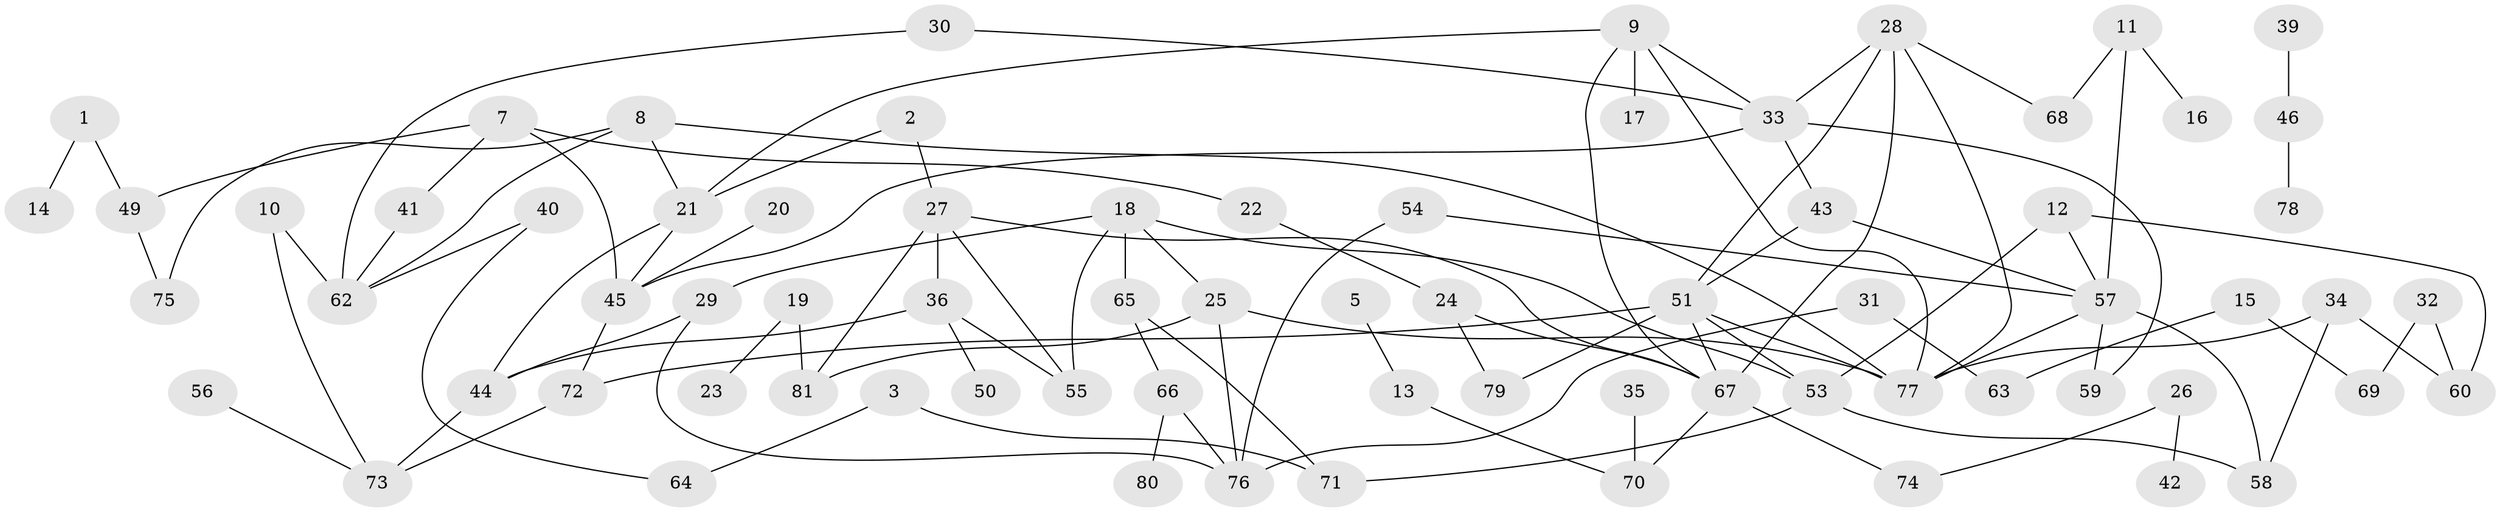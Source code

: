 // original degree distribution, {3: 0.20869565217391303, 2: 0.2782608695652174, 5: 0.0782608695652174, 4: 0.09565217391304348, 1: 0.22608695652173913, 0: 0.06956521739130435, 6: 0.02608695652173913, 7: 0.008695652173913044, 8: 0.008695652173913044}
// Generated by graph-tools (version 1.1) at 2025/35/03/04/25 23:35:50]
// undirected, 73 vertices, 106 edges
graph export_dot {
  node [color=gray90,style=filled];
  1;
  2;
  3;
  5;
  7;
  8;
  9;
  10;
  11;
  12;
  13;
  14;
  15;
  16;
  17;
  18;
  19;
  20;
  21;
  22;
  23;
  24;
  25;
  26;
  27;
  28;
  29;
  30;
  31;
  32;
  33;
  34;
  35;
  36;
  39;
  40;
  41;
  42;
  43;
  44;
  45;
  46;
  49;
  50;
  51;
  53;
  54;
  55;
  56;
  57;
  58;
  59;
  60;
  62;
  63;
  64;
  65;
  66;
  67;
  68;
  69;
  70;
  71;
  72;
  73;
  74;
  75;
  76;
  77;
  78;
  79;
  80;
  81;
  1 -- 14 [weight=1.0];
  1 -- 49 [weight=1.0];
  2 -- 21 [weight=1.0];
  2 -- 27 [weight=1.0];
  3 -- 64 [weight=1.0];
  3 -- 71 [weight=2.0];
  5 -- 13 [weight=1.0];
  7 -- 22 [weight=1.0];
  7 -- 41 [weight=1.0];
  7 -- 45 [weight=1.0];
  7 -- 49 [weight=1.0];
  8 -- 21 [weight=1.0];
  8 -- 62 [weight=1.0];
  8 -- 75 [weight=1.0];
  8 -- 77 [weight=1.0];
  9 -- 17 [weight=1.0];
  9 -- 21 [weight=1.0];
  9 -- 33 [weight=1.0];
  9 -- 67 [weight=1.0];
  9 -- 77 [weight=1.0];
  10 -- 62 [weight=1.0];
  10 -- 73 [weight=1.0];
  11 -- 16 [weight=1.0];
  11 -- 57 [weight=1.0];
  11 -- 68 [weight=1.0];
  12 -- 53 [weight=1.0];
  12 -- 57 [weight=1.0];
  12 -- 60 [weight=1.0];
  13 -- 70 [weight=1.0];
  15 -- 63 [weight=1.0];
  15 -- 69 [weight=2.0];
  18 -- 25 [weight=1.0];
  18 -- 29 [weight=1.0];
  18 -- 53 [weight=1.0];
  18 -- 55 [weight=1.0];
  18 -- 65 [weight=1.0];
  19 -- 23 [weight=1.0];
  19 -- 81 [weight=1.0];
  20 -- 45 [weight=1.0];
  21 -- 44 [weight=1.0];
  21 -- 45 [weight=1.0];
  22 -- 24 [weight=1.0];
  24 -- 67 [weight=1.0];
  24 -- 79 [weight=1.0];
  25 -- 76 [weight=1.0];
  25 -- 77 [weight=1.0];
  25 -- 81 [weight=1.0];
  26 -- 42 [weight=1.0];
  26 -- 74 [weight=1.0];
  27 -- 36 [weight=1.0];
  27 -- 55 [weight=1.0];
  27 -- 67 [weight=1.0];
  27 -- 81 [weight=1.0];
  28 -- 33 [weight=1.0];
  28 -- 51 [weight=1.0];
  28 -- 67 [weight=1.0];
  28 -- 68 [weight=1.0];
  28 -- 77 [weight=1.0];
  29 -- 44 [weight=1.0];
  29 -- 76 [weight=1.0];
  30 -- 33 [weight=1.0];
  30 -- 62 [weight=1.0];
  31 -- 63 [weight=1.0];
  31 -- 76 [weight=1.0];
  32 -- 60 [weight=1.0];
  32 -- 69 [weight=1.0];
  33 -- 43 [weight=1.0];
  33 -- 45 [weight=1.0];
  33 -- 59 [weight=1.0];
  34 -- 58 [weight=1.0];
  34 -- 60 [weight=1.0];
  34 -- 77 [weight=1.0];
  35 -- 70 [weight=1.0];
  36 -- 44 [weight=1.0];
  36 -- 50 [weight=1.0];
  36 -- 55 [weight=1.0];
  39 -- 46 [weight=1.0];
  40 -- 62 [weight=1.0];
  40 -- 64 [weight=1.0];
  41 -- 62 [weight=1.0];
  43 -- 51 [weight=1.0];
  43 -- 57 [weight=1.0];
  44 -- 73 [weight=1.0];
  45 -- 72 [weight=1.0];
  46 -- 78 [weight=1.0];
  49 -- 75 [weight=1.0];
  51 -- 53 [weight=1.0];
  51 -- 67 [weight=1.0];
  51 -- 72 [weight=1.0];
  51 -- 77 [weight=1.0];
  51 -- 79 [weight=1.0];
  53 -- 58 [weight=1.0];
  53 -- 71 [weight=1.0];
  54 -- 57 [weight=1.0];
  54 -- 76 [weight=1.0];
  56 -- 73 [weight=1.0];
  57 -- 58 [weight=1.0];
  57 -- 59 [weight=1.0];
  57 -- 77 [weight=1.0];
  65 -- 66 [weight=1.0];
  65 -- 71 [weight=1.0];
  66 -- 76 [weight=1.0];
  66 -- 80 [weight=1.0];
  67 -- 70 [weight=1.0];
  67 -- 74 [weight=1.0];
  72 -- 73 [weight=1.0];
}
